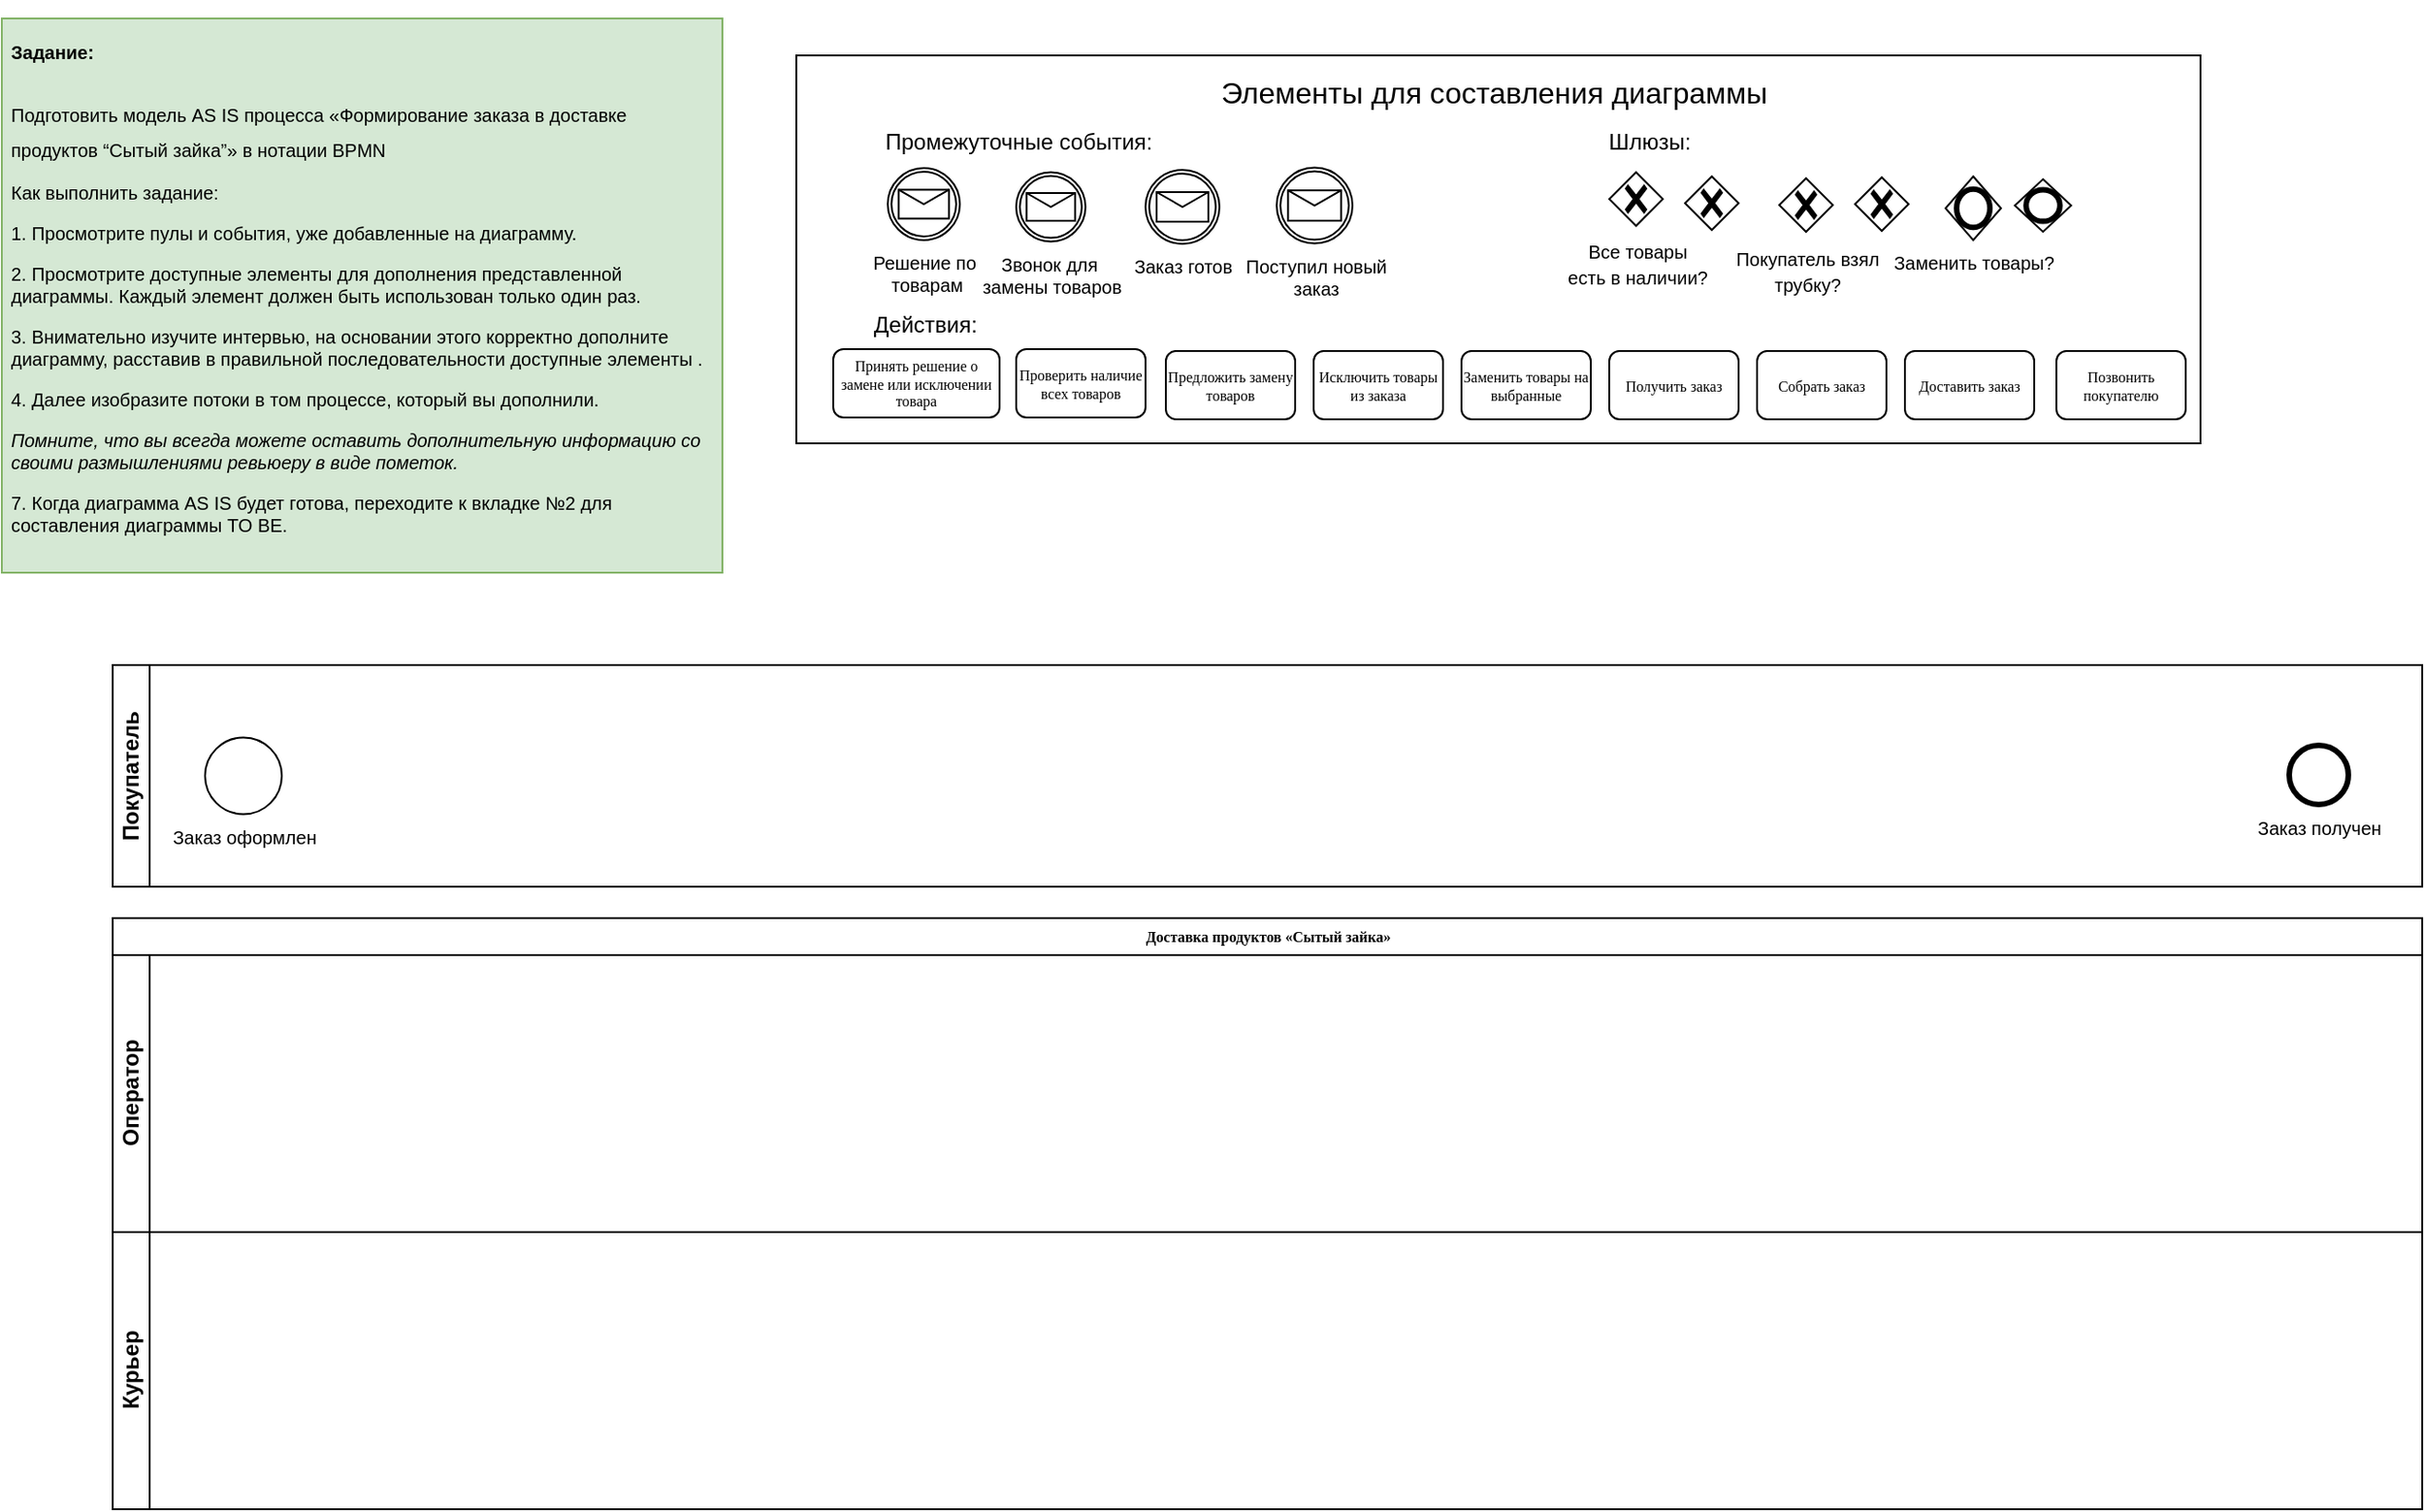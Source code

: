 <mxfile version="24.4.13" type="device" pages="3">
  <diagram name="AS IS" id="c7488fd3-1785-93aa-aadb-54a6760d102a">
    <mxGraphModel dx="1002" dy="577" grid="1" gridSize="10" guides="1" tooltips="1" connect="1" arrows="1" fold="1" page="1" pageScale="1" pageWidth="1100" pageHeight="850" background="none" math="0" shadow="0">
      <root>
        <mxCell id="0" />
        <mxCell id="1" parent="0" />
        <mxCell id="2b4e8129b02d487f-1" value="Доставка продуктов&amp;nbsp;«Сытый зайка»" style="swimlane;html=1;childLayout=stackLayout;horizontal=1;startSize=20;horizontalStack=0;rounded=0;shadow=0;labelBackgroundColor=none;strokeWidth=1;fontFamily=Verdana;fontSize=8;align=center;" parent="1" vertex="1">
          <mxGeometry x="70" y="497" width="1250" height="320" as="geometry" />
        </mxCell>
        <mxCell id="2b4e8129b02d487f-2" value="Оператор" style="swimlane;html=1;startSize=20;horizontal=0;" parent="2b4e8129b02d487f-1" vertex="1">
          <mxGeometry y="20" width="1250" height="150" as="geometry" />
        </mxCell>
        <mxCell id="2b4e8129b02d487f-20" style="edgeStyle=orthogonalEdgeStyle;rounded=0;html=1;labelBackgroundColor=none;startArrow=none;startFill=0;startSize=5;endArrow=classicThin;endFill=1;endSize=5;jettySize=auto;orthogonalLoop=1;strokeWidth=1;fontFamily=Verdana;fontSize=8" parent="2b4e8129b02d487f-2" edge="1">
          <mxGeometry relative="1" as="geometry">
            <mxPoint x="330.0" y="75.034" as="targetPoint" />
          </mxGeometry>
        </mxCell>
        <mxCell id="2b4e8129b02d487f-3" value="Курьер" style="swimlane;html=1;startSize=20;horizontal=0;" parent="2b4e8129b02d487f-1" vertex="1">
          <mxGeometry y="170" width="1250" height="150" as="geometry" />
        </mxCell>
        <mxCell id="JuGA9uo2uOLxQDSCTEVF-2" value="Покупатель" style="swimlane;startSize=20;horizontal=0;html=1;whiteSpace=wrap;strokeWidth=1;fillColor=none;" parent="1" vertex="1">
          <mxGeometry x="70" y="360" width="1250" height="120" as="geometry" />
        </mxCell>
        <mxCell id="JuGA9uo2uOLxQDSCTEVF-29" value="Заказ получен" style="points=[[0.145,0.145,0],[0.5,0,0],[0.855,0.145,0],[1,0.5,0],[0.855,0.855,0],[0.5,1,0],[0.145,0.855,0],[0,0.5,0]];shape=mxgraph.bpmn.event;html=1;verticalLabelPosition=bottom;labelBackgroundColor=#ffffff;verticalAlign=top;align=center;perimeter=ellipsePerimeter;outlineConnect=0;aspect=fixed;outline=end;symbol=terminate2;strokeWidth=1;fontSize=10;fillColor=none;" parent="JuGA9uo2uOLxQDSCTEVF-2" vertex="1">
          <mxGeometry x="1178" y="43.5" width="32" height="32" as="geometry" />
        </mxCell>
        <mxCell id="Usv9IhuviYST43XJOTmN-9" value="Заказ оформлен" style="points=[[0.145,0.145,0],[0.5,0,0],[0.855,0.145,0],[1,0.5,0],[0.855,0.855,0],[0.5,1,0],[0.145,0.855,0],[0,0.5,0]];shape=mxgraph.bpmn.event;html=1;verticalLabelPosition=bottom;labelBackgroundColor=#ffffff;verticalAlign=top;align=center;perimeter=ellipsePerimeter;outlineConnect=0;aspect=fixed;outline=standard;symbol=general;fontSize=10;" parent="JuGA9uo2uOLxQDSCTEVF-2" vertex="1">
          <mxGeometry x="50" y="39.25" width="41.5" height="41.5" as="geometry" />
        </mxCell>
        <mxCell id="7K3_q5ZA2IJRwI0mDJJV-9" value="" style="group" parent="1" vertex="1" connectable="0">
          <mxGeometry x="460" y="30" width="740" height="210" as="geometry" />
        </mxCell>
        <mxCell id="7K3_q5ZA2IJRwI0mDJJV-2" value="&lt;font style=&quot;font-size: 16px;&quot;&gt;Элементы для составления диаграммы&amp;nbsp;&lt;/font&gt;" style="rounded=0;whiteSpace=wrap;html=1;fontSize=20;align=center;verticalAlign=top;" parent="7K3_q5ZA2IJRwI0mDJJV-9" vertex="1">
          <mxGeometry x="-20" width="760" height="210" as="geometry" />
        </mxCell>
        <mxCell id="JuGA9uo2uOLxQDSCTEVF-17" value="Принять решение о замене или исключении товара" style="rounded=1;whiteSpace=wrap;html=1;shadow=0;labelBackgroundColor=none;strokeWidth=1;fontFamily=Verdana;fontSize=8;align=center;" parent="7K3_q5ZA2IJRwI0mDJJV-9" vertex="1">
          <mxGeometry y="159" width="90" height="37" as="geometry" />
        </mxCell>
        <mxCell id="7K3_q5ZA2IJRwI0mDJJV-4" value="&lt;font style=&quot;font-size: 12px;&quot;&gt;Промежуточные события:&lt;/font&gt;" style="text;html=1;strokeColor=none;fillColor=none;align=center;verticalAlign=middle;whiteSpace=wrap;rounded=0;fontSize=16;" parent="7K3_q5ZA2IJRwI0mDJJV-9" vertex="1">
          <mxGeometry x="21" y="30" width="159" height="30" as="geometry" />
        </mxCell>
        <mxCell id="JuGA9uo2uOLxQDSCTEVF-39" value="Решение по&lt;br&gt;&amp;nbsp;товарам" style="points=[[0.145,0.145,0],[0.5,0,0],[0.855,0.145,0],[1,0.5,0],[0.855,0.855,0],[0.5,1,0],[0.145,0.855,0],[0,0.5,0]];shape=mxgraph.bpmn.event;html=1;verticalLabelPosition=bottom;labelBackgroundColor=#ffffff;verticalAlign=top;align=center;perimeter=ellipsePerimeter;outlineConnect=0;aspect=fixed;outline=catching;symbol=message;strokeWidth=1;fontSize=10;fillColor=none;" parent="7K3_q5ZA2IJRwI0mDJJV-9" vertex="1">
          <mxGeometry x="29.5" y="61" width="39" height="39" as="geometry" />
        </mxCell>
        <mxCell id="7K3_q5ZA2IJRwI0mDJJV-5" value="&lt;font style=&quot;font-size: 12px;&quot;&gt;Действия:&lt;/font&gt;" style="text;html=1;strokeColor=none;fillColor=none;align=center;verticalAlign=middle;whiteSpace=wrap;rounded=0;fontSize=16;" parent="7K3_q5ZA2IJRwI0mDJJV-9" vertex="1">
          <mxGeometry x="20" y="129" width="60" height="30" as="geometry" />
        </mxCell>
        <mxCell id="7K3_q5ZA2IJRwI0mDJJV-6" value="&lt;font style=&quot;font-size: 12px;&quot;&gt;Шлюзы:&lt;/font&gt;" style="text;html=1;strokeColor=none;fillColor=none;align=center;verticalAlign=middle;whiteSpace=wrap;rounded=0;fontSize=16;" parent="7K3_q5ZA2IJRwI0mDJJV-9" vertex="1">
          <mxGeometry x="412" y="30" width="60" height="30" as="geometry" />
        </mxCell>
        <mxCell id="JuGA9uo2uOLxQDSCTEVF-9" value="&lt;font style=&quot;font-size: 10px;&quot;&gt;Все товары&lt;br&gt;есть в наличии?&lt;/font&gt;" style="points=[[0.25,0.25,0],[0.5,0,0],[0.75,0.25,0],[1,0.5,0],[0.75,0.75,0],[0.5,1,0],[0.25,0.75,0],[0,0.5,0]];shape=mxgraph.bpmn.gateway2;html=1;verticalLabelPosition=bottom;labelBackgroundColor=#ffffff;verticalAlign=top;align=center;perimeter=rhombusPerimeter;outlineConnect=0;outline=none;symbol=none;gwType=exclusive;strokeWidth=1;fillColor=none;" parent="7K3_q5ZA2IJRwI0mDJJV-9" vertex="1">
          <mxGeometry x="420" y="63.25" width="29" height="29" as="geometry" />
        </mxCell>
        <mxCell id="JuGA9uo2uOLxQDSCTEVF-21" value="Заменить товары?" style="points=[[0.25,0.25,0],[0.5,0,0],[0.75,0.25,0],[1,0.5,0],[0.75,0.75,0],[0.5,1,0],[0.25,0.75,0],[0,0.5,0]];shape=mxgraph.bpmn.gateway2;html=1;verticalLabelPosition=bottom;labelBackgroundColor=#ffffff;verticalAlign=top;align=center;perimeter=rhombusPerimeter;outlineConnect=0;outline=end;symbol=general;strokeWidth=1;fontSize=10;fillColor=none;" parent="7K3_q5ZA2IJRwI0mDJJV-9" vertex="1">
          <mxGeometry x="602" y="65.5" width="30" height="34.5" as="geometry" />
        </mxCell>
        <mxCell id="2b4e8129b02d487f-6" value="Проверить наличие всех товаров" style="rounded=1;whiteSpace=wrap;html=1;shadow=0;labelBackgroundColor=none;strokeWidth=1;fontFamily=Verdana;fontSize=8;align=center;" parent="7K3_q5ZA2IJRwI0mDJJV-9" vertex="1">
          <mxGeometry x="99" y="159" width="70" height="37" as="geometry" />
        </mxCell>
        <mxCell id="JuGA9uo2uOLxQDSCTEVF-11" value="Предложить замену товаров" style="rounded=1;whiteSpace=wrap;html=1;shadow=0;labelBackgroundColor=none;strokeWidth=1;fontFamily=Verdana;fontSize=8;align=center;" parent="7K3_q5ZA2IJRwI0mDJJV-9" vertex="1">
          <mxGeometry x="180" y="160" width="70" height="37" as="geometry" />
        </mxCell>
        <mxCell id="JuGA9uo2uOLxQDSCTEVF-20" value="Исключить товары из заказа" style="rounded=1;whiteSpace=wrap;html=1;shadow=0;labelBackgroundColor=none;strokeWidth=1;fontFamily=Verdana;fontSize=8;align=center;" parent="7K3_q5ZA2IJRwI0mDJJV-9" vertex="1">
          <mxGeometry x="260" y="160" width="70" height="37" as="geometry" />
        </mxCell>
        <mxCell id="JuGA9uo2uOLxQDSCTEVF-19" value="Заменить товары на выбранные" style="rounded=1;whiteSpace=wrap;html=1;shadow=0;labelBackgroundColor=none;strokeWidth=1;fontFamily=Verdana;fontSize=8;align=center;" parent="7K3_q5ZA2IJRwI0mDJJV-9" vertex="1">
          <mxGeometry x="340" y="160" width="70" height="37" as="geometry" />
        </mxCell>
        <mxCell id="7K3_q5ZA2IJRwI0mDJJV-8" value="Получить заказ" style="rounded=1;whiteSpace=wrap;html=1;shadow=0;labelBackgroundColor=none;strokeWidth=1;fontFamily=Verdana;fontSize=8;align=center;" parent="7K3_q5ZA2IJRwI0mDJJV-9" vertex="1">
          <mxGeometry x="420" y="160" width="70" height="37" as="geometry" />
        </mxCell>
        <mxCell id="JuGA9uo2uOLxQDSCTEVF-10" value="Собрать заказ" style="rounded=1;whiteSpace=wrap;html=1;shadow=0;labelBackgroundColor=none;strokeWidth=1;fontFamily=Verdana;fontSize=8;align=center;" parent="7K3_q5ZA2IJRwI0mDJJV-9" vertex="1">
          <mxGeometry x="500" y="160" width="70" height="37" as="geometry" />
        </mxCell>
        <mxCell id="JuGA9uo2uOLxQDSCTEVF-26" value="Доставить заказ" style="rounded=1;whiteSpace=wrap;html=1;shadow=0;labelBackgroundColor=none;strokeWidth=1;fontFamily=Verdana;fontSize=8;align=center;" parent="7K3_q5ZA2IJRwI0mDJJV-9" vertex="1">
          <mxGeometry x="580" y="160" width="70" height="37" as="geometry" />
        </mxCell>
        <mxCell id="Usv9IhuviYST43XJOTmN-3" value="&lt;span style=&quot;font-size: 10px;&quot;&gt;Покупатель взял &lt;br&gt;трубку?&lt;/span&gt;" style="points=[[0.25,0.25,0],[0.5,0,0],[0.75,0.25,0],[1,0.5,0],[0.75,0.75,0],[0.5,1,0],[0.25,0.75,0],[0,0.5,0]];shape=mxgraph.bpmn.gateway2;html=1;verticalLabelPosition=bottom;labelBackgroundColor=#ffffff;verticalAlign=top;align=center;perimeter=rhombusPerimeter;outlineConnect=0;outline=none;symbol=none;gwType=exclusive;strokeWidth=1;fillColor=none;" parent="7K3_q5ZA2IJRwI0mDJJV-9" vertex="1">
          <mxGeometry x="512" y="66.5" width="29" height="29" as="geometry" />
        </mxCell>
        <mxCell id="Usv9IhuviYST43XJOTmN-4" value="" style="points=[[0.25,0.25,0],[0.5,0,0],[0.75,0.25,0],[1,0.5,0],[0.75,0.75,0],[0.5,1,0],[0.25,0.75,0],[0,0.5,0]];shape=mxgraph.bpmn.gateway2;html=1;verticalLabelPosition=bottom;labelBackgroundColor=#ffffff;verticalAlign=top;align=center;perimeter=rhombusPerimeter;outlineConnect=0;outline=none;symbol=none;gwType=exclusive;strokeWidth=1;fillColor=none;" parent="7K3_q5ZA2IJRwI0mDJJV-9" vertex="1">
          <mxGeometry x="461" y="65.5" width="29" height="29" as="geometry" />
        </mxCell>
        <mxCell id="Usv9IhuviYST43XJOTmN-5" value="" style="points=[[0.25,0.25,0],[0.5,0,0],[0.75,0.25,0],[1,0.5,0],[0.75,0.75,0],[0.5,1,0],[0.25,0.75,0],[0,0.5,0]];shape=mxgraph.bpmn.gateway2;html=1;verticalLabelPosition=bottom;labelBackgroundColor=#ffffff;verticalAlign=top;align=center;perimeter=rhombusPerimeter;outlineConnect=0;outline=none;symbol=none;gwType=exclusive;strokeWidth=1;fillColor=none;" parent="7K3_q5ZA2IJRwI0mDJJV-9" vertex="1">
          <mxGeometry x="553" y="66" width="29" height="29" as="geometry" />
        </mxCell>
        <mxCell id="Usv9IhuviYST43XJOTmN-7" value="" style="points=[[0.25,0.25,0],[0.5,0,0],[0.75,0.25,0],[1,0.5,0],[0.75,0.75,0],[0.5,1,0],[0.25,0.75,0],[0,0.5,0]];shape=mxgraph.bpmn.gateway2;html=1;verticalLabelPosition=bottom;labelBackgroundColor=#ffffff;verticalAlign=top;align=center;perimeter=rhombusPerimeter;outlineConnect=0;outline=end;symbol=general;strokeWidth=1;fontSize=10;fillColor=none;" parent="7K3_q5ZA2IJRwI0mDJJV-9" vertex="1">
          <mxGeometry x="639.5" y="67" width="30.5" height="28.5" as="geometry" />
        </mxCell>
        <mxCell id="Usv9IhuviYST43XJOTmN-13" value="Звонок для&amp;nbsp;&lt;br style=&quot;border-color: var(--border-color);&quot;&gt;&lt;font style=&quot;border-color: var(--border-color);&quot;&gt;замены товаров&lt;/font&gt;" style="points=[[0.145,0.145,0],[0.5,0,0],[0.855,0.145,0],[1,0.5,0],[0.855,0.855,0],[0.5,1,0],[0.145,0.855,0],[0,0.5,0]];shape=mxgraph.bpmn.event;html=1;verticalLabelPosition=bottom;labelBackgroundColor=#ffffff;verticalAlign=top;align=center;perimeter=ellipsePerimeter;outlineConnect=0;aspect=fixed;outline=catching;symbol=message;fontSize=10;" parent="7K3_q5ZA2IJRwI0mDJJV-9" vertex="1">
          <mxGeometry x="99" y="63.25" width="37.5" height="37.5" as="geometry" />
        </mxCell>
        <mxCell id="Usv9IhuviYST43XJOTmN-12" value="Заказ готов" style="points=[[0.145,0.145,0],[0.5,0,0],[0.855,0.145,0],[1,0.5,0],[0.855,0.855,0],[0.5,1,0],[0.145,0.855,0],[0,0.5,0]];shape=mxgraph.bpmn.event;html=1;verticalLabelPosition=bottom;labelBackgroundColor=#ffffff;verticalAlign=top;align=center;perimeter=ellipsePerimeter;outlineConnect=0;aspect=fixed;outline=catching;symbol=message;fontSize=10;" parent="7K3_q5ZA2IJRwI0mDJJV-9" vertex="1">
          <mxGeometry x="169" y="62" width="40" height="40" as="geometry" />
        </mxCell>
        <mxCell id="Usv9IhuviYST43XJOTmN-14" value="Поступил новый&lt;br style=&quot;border-color: var(--border-color);&quot;&gt;заказ" style="points=[[0.145,0.145,0],[0.5,0,0],[0.855,0.145,0],[1,0.5,0],[0.855,0.855,0],[0.5,1,0],[0.145,0.855,0],[0,0.5,0]];shape=mxgraph.bpmn.event;html=1;verticalLabelPosition=bottom;labelBackgroundColor=#ffffff;verticalAlign=top;align=center;perimeter=ellipsePerimeter;outlineConnect=0;aspect=fixed;outline=catching;symbol=message;fontSize=10;" parent="7K3_q5ZA2IJRwI0mDJJV-9" vertex="1">
          <mxGeometry x="240" y="60.75" width="41" height="41" as="geometry" />
        </mxCell>
        <mxCell id="M19Zvm760lLPR7ln0LaB-6" value="Позвонить покупателю" style="rounded=1;whiteSpace=wrap;html=1;shadow=0;labelBackgroundColor=none;strokeWidth=1;fontFamily=Verdana;fontSize=8;align=center;" parent="7K3_q5ZA2IJRwI0mDJJV-9" vertex="1">
          <mxGeometry x="662" y="160" width="70" height="37" as="geometry" />
        </mxCell>
        <mxCell id="7K3_q5ZA2IJRwI0mDJJV-10" value="&lt;p style=&quot;line-height: 80%;&quot;&gt;&lt;/p&gt;&lt;h1 style=&quot;line-height: 0%;&quot;&gt;&lt;font style=&quot;font-size: 10px;&quot;&gt;Задание:&lt;/font&gt;&lt;/h1&gt;&lt;font style=&quot;font-size: 10px;&quot;&gt;Подготовить модель AS IS процесса «Формирование заказа в доставке продуктов “Сытый зайка”» в нотации BPMN&lt;br&gt;&lt;/font&gt;&lt;p style=&quot;font-size: 10px;&quot;&gt;&lt;font style=&quot;font-size: 10px;&quot;&gt;Как выполнить задание:&lt;/font&gt;&lt;/p&gt;&lt;p style=&quot;font-size: 10px;&quot;&gt;&lt;font style=&quot;font-size: 10px;&quot;&gt;1. Просмотрите пулы и события, уже добавленные на диаграмму.&lt;/font&gt;&lt;/p&gt;&lt;p style=&quot;font-size: 10px;&quot;&gt;&lt;font style=&quot;font-size: 10px;&quot;&gt;2. Просмотрите доступные элементы для дополнения представленной диаграммы. Каждый элемент должен быть использован только один раз.&lt;/font&gt;&lt;/p&gt;&lt;p style=&quot;font-size: 10px;&quot;&gt;&lt;font style=&quot;font-size: 10px;&quot;&gt;3. Внимательно изучите интервью, на основании этого корректно дополните диаграмму, расставив в правильной последовательности доступные элементы .&lt;/font&gt;&lt;/p&gt;&lt;p style=&quot;font-size: 10px;&quot;&gt;&lt;span style=&quot;background-color: initial;&quot;&gt;&lt;font style=&quot;font-size: 10px;&quot;&gt;4. Далее изобразите потоки в том процессе, который вы дополнили.&amp;nbsp;&lt;/font&gt;&lt;/span&gt;&lt;/p&gt;&lt;p style=&quot;font-size: 10px;&quot;&gt;&lt;font style=&quot;font-size: 10px;&quot;&gt;&lt;i style=&quot;background-color: initial;&quot;&gt;Помните, что вы всегда можете оставить дополнительную информацию со своими размышлениями ревьюеру в виде пометок.&amp;nbsp;&amp;nbsp;&lt;/i&gt;&lt;br&gt;&lt;/font&gt;&lt;/p&gt;&lt;p style=&quot;font-size: 10px;&quot;&gt;&lt;font style=&quot;font-size: 10px;&quot;&gt;7. Когда диаграмма AS IS будет готова, переходите к вкладке №2 для составления диаграммы TO BE.&lt;/font&gt;&lt;/p&gt;&lt;p&gt;&lt;/p&gt;" style="text;html=1;strokeColor=#82b366;fillColor=#d5e8d4;spacing=5;spacingTop=-20;whiteSpace=wrap;overflow=hidden;rounded=0;fontSize=16;" parent="1" vertex="1">
          <mxGeometry x="10" y="10" width="390" height="300" as="geometry" />
        </mxCell>
      </root>
    </mxGraphModel>
  </diagram>
  <diagram name="TO BE" id="zTSeFMvEAtbdspOOw4vk">
    <mxGraphModel dx="1002" dy="577" grid="1" gridSize="10" guides="1" tooltips="1" connect="1" arrows="1" fold="1" page="1" pageScale="1" pageWidth="1100" pageHeight="850" background="none" math="0" shadow="0">
      <root>
        <mxCell id="Q_dvvYHVvzNDzxO9pVw5-0" />
        <mxCell id="Q_dvvYHVvzNDzxO9pVw5-1" parent="Q_dvvYHVvzNDzxO9pVw5-0" />
        <mxCell id="Q_dvvYHVvzNDzxO9pVw5-2" value="Доставка продуктов&amp;nbsp;«Сытый зайка»" style="swimlane;html=1;childLayout=stackLayout;horizontal=1;startSize=20;horizontalStack=0;rounded=0;shadow=0;labelBackgroundColor=none;strokeWidth=1;fontFamily=Verdana;fontSize=8;align=center;" parent="Q_dvvYHVvzNDzxO9pVw5-1" vertex="1">
          <mxGeometry x="70" y="460" width="1780" height="340" as="geometry" />
        </mxCell>
        <mxCell id="Q_dvvYHVvzNDzxO9pVw5-3" value="Оператор" style="swimlane;html=1;startSize=20;horizontal=0;" parent="Q_dvvYHVvzNDzxO9pVw5-2" vertex="1">
          <mxGeometry y="20" width="1780" height="170" as="geometry" />
        </mxCell>
        <mxCell id="Q_dvvYHVvzNDzxO9pVw5-6" style="edgeStyle=orthogonalEdgeStyle;rounded=0;html=1;labelBackgroundColor=none;startArrow=none;startFill=0;startSize=5;endArrow=classicThin;endFill=1;endSize=5;jettySize=auto;orthogonalLoop=1;strokeWidth=1;fontFamily=Verdana;fontSize=8" parent="Q_dvvYHVvzNDzxO9pVw5-3" edge="1">
          <mxGeometry relative="1" as="geometry">
            <mxPoint x="330.0" y="75.034" as="targetPoint" />
          </mxGeometry>
        </mxCell>
        <mxCell id="Q_dvvYHVvzNDzxO9pVw5-29" value="Курьер" style="swimlane;html=1;startSize=20;horizontal=0;" parent="Q_dvvYHVvzNDzxO9pVw5-2" vertex="1">
          <mxGeometry y="190" width="1780" height="150" as="geometry" />
        </mxCell>
        <mxCell id="Q_dvvYHVvzNDzxO9pVw5-36" value="Покупатель" style="swimlane;startSize=20;horizontal=0;html=1;whiteSpace=wrap;strokeWidth=1;fillColor=none;" parent="Q_dvvYHVvzNDzxO9pVw5-1" vertex="1">
          <mxGeometry x="70" y="276" width="1780" height="156" as="geometry" />
        </mxCell>
        <mxCell id="HyHTF2Xi3SCH2UTWUuMY-0" value="Заказ сформирован" style="points=[[0.145,0.145,0],[0.5,0,0],[0.855,0.145,0],[1,0.5,0],[0.855,0.855,0],[0.5,1,0],[0.145,0.855,0],[0,0.5,0]];shape=mxgraph.bpmn.event;html=1;verticalLabelPosition=bottom;labelBackgroundColor=#ffffff;verticalAlign=top;align=center;perimeter=ellipsePerimeter;outlineConnect=0;aspect=fixed;outline=standard;symbol=general;strokeWidth=1;fontSize=10;fillColor=none;" parent="Q_dvvYHVvzNDzxO9pVw5-36" vertex="1">
          <mxGeometry x="50" y="40" width="40" height="40" as="geometry" />
        </mxCell>
        <mxCell id="Q_dvvYHVvzNDzxO9pVw5-43" value="Заказ получен" style="points=[[0.145,0.145,0],[0.5,0,0],[0.855,0.145,0],[1,0.5,0],[0.855,0.855,0],[0.5,1,0],[0.145,0.855,0],[0,0.5,0]];shape=mxgraph.bpmn.event;html=1;verticalLabelPosition=bottom;labelBackgroundColor=#ffffff;verticalAlign=top;align=center;perimeter=ellipsePerimeter;outlineConnect=0;aspect=fixed;outline=end;symbol=terminate2;strokeWidth=1;fontSize=10;fillColor=none;" parent="Q_dvvYHVvzNDzxO9pVw5-1" vertex="1">
          <mxGeometry x="1790" y="319.5" width="32" height="32" as="geometry" />
        </mxCell>
        <mxCell id="FH6jZZN8fmCdFcVaPBdx-0" value="&lt;p style=&quot;line-height: 80%;&quot;&gt;&lt;/p&gt;&lt;h1 style=&quot;line-height: 0%;&quot;&gt;&lt;font style=&quot;font-size: 10px;&quot;&gt;Задание:&lt;/font&gt;&lt;/h1&gt;&lt;font style=&quot;font-size: 10px;&quot;&gt;Подготовить модель TO BE процесса «Формирование заказа в доставке продуктов “Сытый зайка”» в нотации BPMN&lt;br&gt;&lt;/font&gt;&lt;p style=&quot;font-size: 10px; line-height: 60%;&quot;&gt;&lt;font style=&quot;font-size: 10px;&quot;&gt;Как выполнить задание:&lt;/font&gt;&lt;/p&gt;&lt;p style=&quot;font-size: 10px; line-height: 100%;&quot;&gt;&lt;font style=&quot;font-size: 10px;&quot;&gt;1.&amp;nbsp;&lt;/font&gt;Возьмите за основу диаграмму процесса AS IS на вкладке №1. Пулы и дорожки в диаграммах AS-IS и TO-BE не должны отличаться.&lt;/p&gt;&lt;p style=&quot;font-size: 10px; line-height: 100%;&quot;&gt;&lt;span style=&quot;background-color: initial;&quot;&gt;2. Вам необходимо составить диаграмму TO BE, при этом учесть добавление в приложение новой функции для выбора решения по отсутствующим товарам.&lt;/span&gt;&lt;/p&gt;&lt;p style=&quot;border-color: var(--border-color); font-size: 10px;&quot;&gt;&lt;font style=&quot;border-color: var(--border-color); font-size: 10px;&quot;&gt;3. В этой части задания у вас нет доступных элементов, вы создаете их самостоятельно&amp;nbsp;&lt;/font&gt;&lt;/p&gt;&lt;p style=&quot;border-color: var(--border-color); font-size: 10px;&quot;&gt;&lt;font style=&quot;border-color: var(--border-color); font-size: 10px;&quot;&gt;4. Готовый файл со всеми вкладками сохраните в формате .drawio и отправьте ревьюеру на проверку.&lt;/font&gt;&lt;/p&gt;&lt;p&gt;&lt;/p&gt;" style="text;html=1;strokeColor=#82b366;fillColor=#d5e8d4;spacing=5;spacingTop=-20;whiteSpace=wrap;overflow=hidden;rounded=0;fontSize=16;" parent="Q_dvvYHVvzNDzxO9pVw5-1" vertex="1">
          <mxGeometry x="10" y="10" width="490" height="240" as="geometry" />
        </mxCell>
      </root>
    </mxGraphModel>
  </diagram>
  <diagram id="a_MtQb8EIC7jTFKh7wlv" name="BPMN заметки">
    <mxGraphModel dx="1002" dy="577" grid="1" gridSize="10" guides="1" tooltips="1" connect="1" arrows="1" fold="1" page="1" pageScale="1" pageWidth="827" pageHeight="1169" math="0" shadow="0">
      <root>
        <mxCell id="0" />
        <mxCell id="1" parent="0" />
        <mxCell id="2qwUaoLeyyZQ_1UiVwgS-4" value="" style="edgeStyle=elbowEdgeStyle;fontSize=12;html=1;endArrow=blockThin;endFill=1;rounded=0;" parent="1" edge="1">
          <mxGeometry width="160" relative="1" as="geometry">
            <mxPoint x="400" y="120" as="sourcePoint" />
            <mxPoint x="520" y="120" as="targetPoint" />
          </mxGeometry>
        </mxCell>
        <mxCell id="2qwUaoLeyyZQ_1UiVwgS-6" value="" style="points=[[0.25,0,0],[0.5,0,0],[0.75,0,0],[1,0.25,0],[1,0.5,0],[1,0.75,0],[0.75,1,0],[0.5,1,0],[0.25,1,0],[0,0.75,0],[0,0.5,0],[0,0.25,0]];shape=mxgraph.bpmn.task;whiteSpace=wrap;rectStyle=rounded;size=10;html=1;taskMarker=abstract;fontSize=16;" parent="1" vertex="1">
          <mxGeometry x="20" y="190" width="90" height="50" as="geometry" />
        </mxCell>
        <mxCell id="2qwUaoLeyyZQ_1UiVwgS-7" value="" style="points=[[0.25,0,0],[0.5,0,0],[0.75,0,0],[1,0.25,0],[1,0.5,0],[1,0.75,0],[0.75,1,0],[0.5,1,0],[0.25,1,0],[0,0.75,0],[0,0.5,0],[0,0.25,0]];shape=mxgraph.bpmn.task;whiteSpace=wrap;rectStyle=rounded;size=10;html=1;taskMarker=abstract;isLoopSub=1;fontSize=16;" parent="1" vertex="1">
          <mxGeometry x="20" y="270" width="90" height="50" as="geometry" />
        </mxCell>
        <mxCell id="2qwUaoLeyyZQ_1UiVwgS-8" value="" style="points=[[0.145,0.145,0],[0.5,0,0],[0.855,0.145,0],[1,0.5,0],[0.855,0.855,0],[0.5,1,0],[0.145,0.855,0],[0,0.5,0]];shape=mxgraph.bpmn.event;html=1;verticalLabelPosition=bottom;labelBackgroundColor=#ffffff;verticalAlign=top;align=center;perimeter=ellipsePerimeter;outlineConnect=0;aspect=fixed;outline=standard;symbol=general;fontSize=16;" parent="1" vertex="1">
          <mxGeometry x="401" y="190" width="50" height="50" as="geometry" />
        </mxCell>
        <mxCell id="2qwUaoLeyyZQ_1UiVwgS-9" value="" style="points=[[0.145,0.145,0],[0.5,0,0],[0.855,0.145,0],[1,0.5,0],[0.855,0.855,0],[0.5,1,0],[0.145,0.855,0],[0,0.5,0]];shape=mxgraph.bpmn.event;html=1;verticalLabelPosition=bottom;labelBackgroundColor=#ffffff;verticalAlign=top;align=center;perimeter=ellipsePerimeter;outlineConnect=0;aspect=fixed;outline=throwing;symbol=general;fontSize=16;" parent="1" vertex="1">
          <mxGeometry x="401" y="270" width="50" height="50" as="geometry" />
        </mxCell>
        <mxCell id="2qwUaoLeyyZQ_1UiVwgS-10" value="" style="points=[[0.145,0.145,0],[0.5,0,0],[0.855,0.145,0],[1,0.5,0],[0.855,0.855,0],[0.5,1,0],[0.145,0.855,0],[0,0.5,0]];shape=mxgraph.bpmn.event;html=1;verticalLabelPosition=bottom;labelBackgroundColor=#ffffff;verticalAlign=top;align=center;perimeter=ellipsePerimeter;outlineConnect=0;aspect=fixed;outline=end;symbol=terminate2;fontSize=16;" parent="1" vertex="1">
          <mxGeometry x="401" y="350" width="50" height="50" as="geometry" />
        </mxCell>
        <mxCell id="2qwUaoLeyyZQ_1UiVwgS-11" value="" style="points=[[0.145,0.145,0],[0.5,0,0],[0.855,0.145,0],[1,0.5,0],[0.855,0.855,0],[0.5,1,0],[0.145,0.855,0],[0,0.5,0]];shape=mxgraph.bpmn.event;html=1;verticalLabelPosition=bottom;labelBackgroundColor=#ffffff;verticalAlign=top;align=center;perimeter=ellipsePerimeter;outlineConnect=0;aspect=fixed;outline=throwing;symbol=message;fontSize=16;" parent="1" vertex="1">
          <mxGeometry x="401" y="430" width="50" height="50" as="geometry" />
        </mxCell>
        <mxCell id="2qwUaoLeyyZQ_1UiVwgS-12" value="" style="points=[[0.145,0.145,0],[0.5,0,0],[0.855,0.145,0],[1,0.5,0],[0.855,0.855,0],[0.5,1,0],[0.145,0.855,0],[0,0.5,0]];shape=mxgraph.bpmn.event;html=1;verticalLabelPosition=bottom;labelBackgroundColor=#ffffff;verticalAlign=top;align=center;perimeter=ellipsePerimeter;outlineConnect=0;aspect=fixed;outline=standard;symbol=timer;fontSize=16;" parent="1" vertex="1">
          <mxGeometry x="401" y="510" width="50" height="50" as="geometry" />
        </mxCell>
        <mxCell id="2qwUaoLeyyZQ_1UiVwgS-13" value="" style="points=[[0.25,0.25,0],[0.5,0,0],[0.75,0.25,0],[1,0.5,0],[0.75,0.75,0],[0.5,1,0],[0.25,0.75,0],[0,0.5,0]];shape=mxgraph.bpmn.gateway2;html=1;verticalLabelPosition=bottom;labelBackgroundColor=#ffffff;verticalAlign=top;align=center;perimeter=rhombusPerimeter;outlineConnect=0;outline=none;symbol=none;gwType=exclusive;fontSize=16;" parent="1" vertex="1">
          <mxGeometry x="41" y="438" width="50" height="50" as="geometry" />
        </mxCell>
        <mxCell id="2qwUaoLeyyZQ_1UiVwgS-14" value="" style="points=[[0.25,0.25,0],[0.5,0,0],[0.75,0.25,0],[1,0.5,0],[0.75,0.75,0],[0.5,1,0],[0.25,0.75,0],[0,0.5,0]];shape=mxgraph.bpmn.gateway2;html=1;verticalLabelPosition=bottom;labelBackgroundColor=#ffffff;verticalAlign=top;align=center;perimeter=rhombusPerimeter;outlineConnect=0;outline=end;symbol=general;fontSize=16;" parent="1" vertex="1">
          <mxGeometry x="41" y="518" width="50" height="50" as="geometry" />
        </mxCell>
        <mxCell id="2qwUaoLeyyZQ_1UiVwgS-15" value="" style="points=[[0.25,0.25,0],[0.5,0,0],[0.75,0.25,0],[1,0.5,0],[0.75,0.75,0],[0.5,1,0],[0.25,0.75,0],[0,0.5,0]];shape=mxgraph.bpmn.gateway2;html=1;verticalLabelPosition=bottom;labelBackgroundColor=#ffffff;verticalAlign=top;align=center;perimeter=rhombusPerimeter;outlineConnect=0;outline=none;symbol=none;gwType=parallel;fontSize=16;" parent="1" vertex="1">
          <mxGeometry x="41" y="598" width="50" height="50" as="geometry" />
        </mxCell>
        <mxCell id="2qwUaoLeyyZQ_1UiVwgS-16" value="&lt;h1&gt;&lt;b style=&quot;border-color: var(--border-color);&quot;&gt;&lt;font style=&quot;font-size: 18px;&quot;&gt;BPMN. Наиболее распространенные элементы&lt;/font&gt;&lt;/b&gt;&lt;br&gt;&lt;/h1&gt;" style="text;html=1;strokeColor=none;fillColor=none;spacing=5;spacingTop=-20;whiteSpace=wrap;overflow=hidden;rounded=0;fontSize=16;align=center;" parent="1" vertex="1">
          <mxGeometry x="188" y="10" width="451" height="60" as="geometry" />
        </mxCell>
        <mxCell id="2qwUaoLeyyZQ_1UiVwgS-17" value="- начальное событие" style="text;html=1;strokeColor=none;fillColor=none;align=left;verticalAlign=middle;whiteSpace=wrap;rounded=0;fontSize=16;" parent="1" vertex="1">
          <mxGeometry x="471" y="200" width="230" height="30" as="geometry" />
        </mxCell>
        <mxCell id="2qwUaoLeyyZQ_1UiVwgS-18" value="- промежуточное событие" style="text;html=1;strokeColor=none;fillColor=none;align=left;verticalAlign=middle;whiteSpace=wrap;rounded=0;fontSize=16;" parent="1" vertex="1">
          <mxGeometry x="471" y="280" width="250" height="30" as="geometry" />
        </mxCell>
        <mxCell id="2qwUaoLeyyZQ_1UiVwgS-19" value="- конечное событие" style="text;html=1;strokeColor=none;fillColor=none;align=left;verticalAlign=middle;whiteSpace=wrap;rounded=0;fontSize=16;" parent="1" vertex="1">
          <mxGeometry x="471" y="360" width="170" height="30" as="geometry" />
        </mxCell>
        <mxCell id="2qwUaoLeyyZQ_1UiVwgS-20" value="- сообщение" style="text;html=1;strokeColor=none;fillColor=none;align=left;verticalAlign=middle;whiteSpace=wrap;rounded=0;fontSize=16;" parent="1" vertex="1">
          <mxGeometry x="471" y="440" width="170" height="30" as="geometry" />
        </mxCell>
        <mxCell id="2qwUaoLeyyZQ_1UiVwgS-21" value="- таймер" style="text;html=1;strokeColor=none;fillColor=none;align=left;verticalAlign=middle;whiteSpace=wrap;rounded=0;fontSize=16;" parent="1" vertex="1">
          <mxGeometry x="471" y="520" width="170" height="30" as="geometry" />
        </mxCell>
        <mxCell id="eJI23vzdxuldbTUaO5t--1" value="- задача" style="text;html=1;strokeColor=none;fillColor=none;align=left;verticalAlign=middle;whiteSpace=wrap;rounded=0;fontSize=16;" parent="1" vertex="1">
          <mxGeometry x="120" y="200" width="230" height="30" as="geometry" />
        </mxCell>
        <mxCell id="eJI23vzdxuldbTUaO5t--2" value="- свёрнутый подпроцесс" style="text;html=1;strokeColor=none;fillColor=none;align=left;verticalAlign=middle;whiteSpace=wrap;rounded=0;fontSize=16;" parent="1" vertex="1">
          <mxGeometry x="120" y="280" width="230" height="30" as="geometry" />
        </mxCell>
        <mxCell id="eJI23vzdxuldbTUaO5t--3" value="" style="points=[[0.25,0,0],[0.5,0,0],[0.75,0,0],[1,0.25,0],[1,0.5,0],[1,0.75,0],[0.75,1,0],[0.5,1,0],[0.25,1,0],[0,0.75,0],[0,0.5,0],[0,0.25,0]];shape=mxgraph.bpmn.task;whiteSpace=wrap;rectStyle=rounded;size=10;html=1;taskMarker=abstract;isLoopStandard=1;fontSize=18;" parent="1" vertex="1">
          <mxGeometry x="20" y="350" width="90" height="50" as="geometry" />
        </mxCell>
        <mxCell id="eJI23vzdxuldbTUaO5t--4" value="- циклическое действие" style="text;html=1;strokeColor=none;fillColor=none;align=left;verticalAlign=middle;whiteSpace=wrap;rounded=0;fontSize=16;" parent="1" vertex="1">
          <mxGeometry x="120" y="360" width="230" height="30" as="geometry" />
        </mxCell>
        <mxCell id="eJI23vzdxuldbTUaO5t--5" value="" style="dashed=1;dashPattern=8 4;endArrow=blockThin;endFill=1;startArrow=oval;startFill=0;endSize=6;startSize=4;html=1;rounded=0;fontSize=18;" parent="1" edge="1">
          <mxGeometry width="160" relative="1" as="geometry">
            <mxPoint x="400" y="80" as="sourcePoint" />
            <mxPoint x="520" y="80.5" as="targetPoint" />
          </mxGeometry>
        </mxCell>
        <mxCell id="eJI23vzdxuldbTUaO5t--6" value="- поток сообщений" style="text;html=1;strokeColor=none;fillColor=none;align=left;verticalAlign=middle;whiteSpace=wrap;rounded=0;fontSize=16;" parent="1" vertex="1">
          <mxGeometry x="540" y="70" width="230" height="30" as="geometry" />
        </mxCell>
        <mxCell id="eJI23vzdxuldbTUaO5t--7" value="- поток последовательности" style="text;html=1;strokeColor=none;fillColor=none;align=left;verticalAlign=middle;whiteSpace=wrap;rounded=0;fontSize=16;" parent="1" vertex="1">
          <mxGeometry x="540" y="103" width="250" height="30" as="geometry" />
        </mxCell>
        <mxCell id="eJI23vzdxuldbTUaO5t--8" value="" style="edgeStyle=elbowEdgeStyle;fontSize=12;html=1;endFill=0;startFill=0;endSize=6;startSize=6;dashed=1;dashPattern=1 4;endArrow=none;startArrow=none;rounded=0;" parent="1" edge="1">
          <mxGeometry width="160" relative="1" as="geometry">
            <mxPoint x="400" y="157" as="sourcePoint" />
            <mxPoint x="520" y="157" as="targetPoint" />
          </mxGeometry>
        </mxCell>
        <mxCell id="eJI23vzdxuldbTUaO5t--9" value="- ассоциация" style="text;html=1;strokeColor=none;fillColor=none;align=left;verticalAlign=middle;whiteSpace=wrap;rounded=0;fontSize=16;" parent="1" vertex="1">
          <mxGeometry x="540" y="141" width="250" height="30" as="geometry" />
        </mxCell>
        <mxCell id="eJI23vzdxuldbTUaO5t--10" value="- исключающий шлюз&amp;nbsp; &amp;nbsp; &amp;nbsp;&lt;br&gt;&amp;nbsp; (ИЛИ/ИЛИ)" style="text;html=1;strokeColor=none;fillColor=none;align=left;verticalAlign=middle;whiteSpace=wrap;rounded=0;fontSize=16;" parent="1" vertex="1">
          <mxGeometry x="120" y="450" width="230" height="30" as="geometry" />
        </mxCell>
        <mxCell id="eJI23vzdxuldbTUaO5t--11" value="- включающий шлюз&amp;nbsp; &lt;br style=&quot;font-size: 16px;&quot;&gt;&amp;nbsp; (И/ИЛИ)" style="text;html=1;strokeColor=none;fillColor=none;align=left;verticalAlign=middle;whiteSpace=wrap;rounded=0;fontSize=16;" parent="1" vertex="1">
          <mxGeometry x="120" y="530" width="230" height="30" as="geometry" />
        </mxCell>
        <mxCell id="eJI23vzdxuldbTUaO5t--12" value="- параллельный шлюз&amp;nbsp; &amp;nbsp; &lt;br&gt;&amp;nbsp; (И/И)" style="text;html=1;strokeColor=none;fillColor=none;align=left;verticalAlign=middle;whiteSpace=wrap;rounded=0;fontSize=16;" parent="1" vertex="1">
          <mxGeometry x="120" y="608" width="230" height="30" as="geometry" />
        </mxCell>
        <mxCell id="eJI23vzdxuldbTUaO5t--17" value="&lt;font style=&quot;font-size: 10px;&quot;&gt;Пул&lt;/font&gt;" style="swimlane;startSize=20;horizontal=0;html=1;whiteSpace=wrap;fontSize=18;" parent="1" vertex="1">
          <mxGeometry x="20" y="80" width="100" height="80" as="geometry" />
        </mxCell>
        <mxCell id="eJI23vzdxuldbTUaO5t--22" value="&lt;font style=&quot;font-size: 8px;&quot;&gt;Дорожка&lt;/font&gt;" style="swimlane;html=1;startSize=20;fontStyle=0;collapsible=0;horizontal=0;swimlaneLine=1;swimlaneFillColor=#ffffff;strokeWidth=2;whiteSpace=wrap;fontSize=18;align=center;" parent="eJI23vzdxuldbTUaO5t--17" vertex="1">
          <mxGeometry x="20" width="80" height="40" as="geometry" />
        </mxCell>
        <mxCell id="eJI23vzdxuldbTUaO5t--24" value="&lt;font style=&quot;font-size: 8px;&quot;&gt;Дорожка&lt;/font&gt;" style="swimlane;html=1;startSize=20;fontStyle=0;collapsible=0;horizontal=0;swimlaneLine=1;swimlaneFillColor=#ffffff;strokeWidth=2;whiteSpace=wrap;fontSize=18;" parent="1" vertex="1">
          <mxGeometry x="40" y="120" width="80" height="40" as="geometry" />
        </mxCell>
      </root>
    </mxGraphModel>
  </diagram>
</mxfile>
